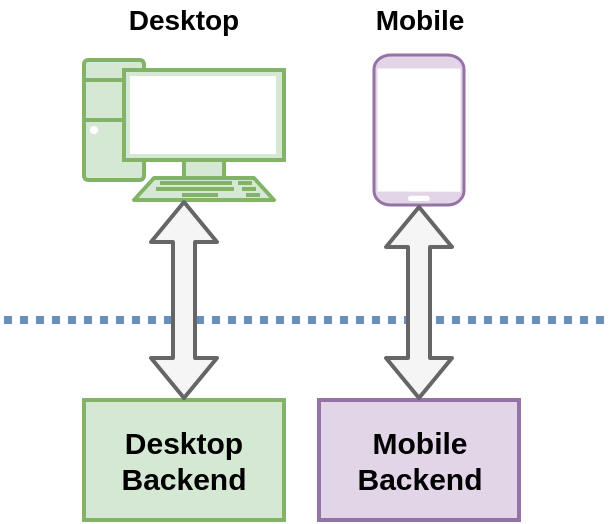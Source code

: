<mxfile version="11.0.4" type="device"><diagram id="F80MeJvqd2YGS6cRI-vh" name="Page-1"><mxGraphModel dx="839" dy="526" grid="1" gridSize="10" guides="1" tooltips="1" connect="1" arrows="1" fold="1" page="1" pageScale="1" pageWidth="3000" pageHeight="3000" math="0" shadow="0"><root><mxCell id="0"/><mxCell id="1" parent="0"/><mxCell id="mW7RAVAfqnWQFruRf3Mj-1" value="&lt;font style=&quot;font-size: 15px&quot;&gt;&lt;b&gt;Desktop&lt;br&gt;Backend&lt;/b&gt;&lt;/font&gt;" style="rounded=0;whiteSpace=wrap;html=1;strokeWidth=2;fillColor=#d5e8d4;strokeColor=#82b366;" vertex="1" parent="1"><mxGeometry x="240" y="320" width="100" height="60" as="geometry"/></mxCell><mxCell id="mW7RAVAfqnWQFruRf3Mj-2" value="&lt;font style=&quot;font-size: 15px&quot;&gt;&lt;b&gt;Mobile&lt;br&gt;Backend&lt;/b&gt;&lt;/font&gt;" style="rounded=0;whiteSpace=wrap;html=1;strokeWidth=2;fillColor=#e1d5e7;strokeColor=#9673a6;" vertex="1" parent="1"><mxGeometry x="357.5" y="320" width="100" height="60" as="geometry"/></mxCell><mxCell id="mW7RAVAfqnWQFruRf3Mj-3" value="" style="endArrow=none;dashed=1;html=1;strokeWidth=4;fillColor=#dae8fc;strokeColor=#6c8ebf;dashPattern=1 1;" edge="1" parent="1"><mxGeometry width="50" height="50" relative="1" as="geometry"><mxPoint x="200" y="280" as="sourcePoint"/><mxPoint x="500" y="280" as="targetPoint"/></mxGeometry></mxCell><mxCell id="mW7RAVAfqnWQFruRf3Mj-10" value="" style="verticalAlign=top;verticalLabelPosition=bottom;labelPosition=center;align=center;html=1;outlineConnect=0;fillColor=#d5e8d4;strokeColor=#82b366;gradientDirection=north;strokeWidth=2;shape=mxgraph.networks.pc;" vertex="1" parent="1"><mxGeometry x="240" y="150" width="100" height="70" as="geometry"/></mxCell><mxCell id="mW7RAVAfqnWQFruRf3Mj-11" value="" style="verticalAlign=top;verticalLabelPosition=bottom;labelPosition=center;align=center;html=1;outlineConnect=0;fillColor=#e1d5e7;strokeColor=#9673a6;gradientDirection=north;strokeWidth=2;shape=mxgraph.networks.mobile;" vertex="1" parent="1"><mxGeometry x="385" y="147.5" width="45" height="75" as="geometry"/></mxCell><mxCell id="mW7RAVAfqnWQFruRf3Mj-13" value="" style="shape=flexArrow;endArrow=classic;startArrow=classic;html=1;strokeWidth=2;entryX=0.5;entryY=1;entryDx=0;entryDy=0;entryPerimeter=0;fillColor=#f5f5f5;endSize=6;strokeColor=#666666;" edge="1" parent="1" source="mW7RAVAfqnWQFruRf3Mj-1" target="mW7RAVAfqnWQFruRf3Mj-10"><mxGeometry width="50" height="50" relative="1" as="geometry"><mxPoint x="200" y="450" as="sourcePoint"/><mxPoint x="250" y="400" as="targetPoint"/></mxGeometry></mxCell><mxCell id="mW7RAVAfqnWQFruRf3Mj-14" value="" style="shape=flexArrow;endArrow=classic;startArrow=classic;html=1;strokeWidth=2;entryX=0.5;entryY=1;entryDx=0;entryDy=0;entryPerimeter=0;fillColor=#f5f5f5;endSize=6;strokeColor=#666666;" edge="1" parent="1" source="mW7RAVAfqnWQFruRf3Mj-2" target="mW7RAVAfqnWQFruRf3Mj-11"><mxGeometry width="50" height="50" relative="1" as="geometry"><mxPoint x="520" y="340" as="sourcePoint"/><mxPoint x="520" y="240" as="targetPoint"/></mxGeometry></mxCell><mxCell id="mW7RAVAfqnWQFruRf3Mj-15" value="&lt;font style=&quot;font-size: 14px&quot;&gt;&lt;b&gt;Desktop&lt;/b&gt;&lt;/font&gt;" style="text;html=1;strokeColor=none;fillColor=none;align=center;verticalAlign=middle;whiteSpace=wrap;rounded=0;" vertex="1" parent="1"><mxGeometry x="260" y="120" width="60" height="20" as="geometry"/></mxCell><mxCell id="mW7RAVAfqnWQFruRf3Mj-16" value="&lt;font style=&quot;font-size: 14px&quot;&gt;&lt;b&gt;Mobile&lt;/b&gt;&lt;/font&gt;" style="text;html=1;strokeColor=none;fillColor=none;align=center;verticalAlign=middle;whiteSpace=wrap;rounded=0;" vertex="1" parent="1"><mxGeometry x="377.5" y="120" width="60" height="20" as="geometry"/></mxCell></root></mxGraphModel></diagram></mxfile>